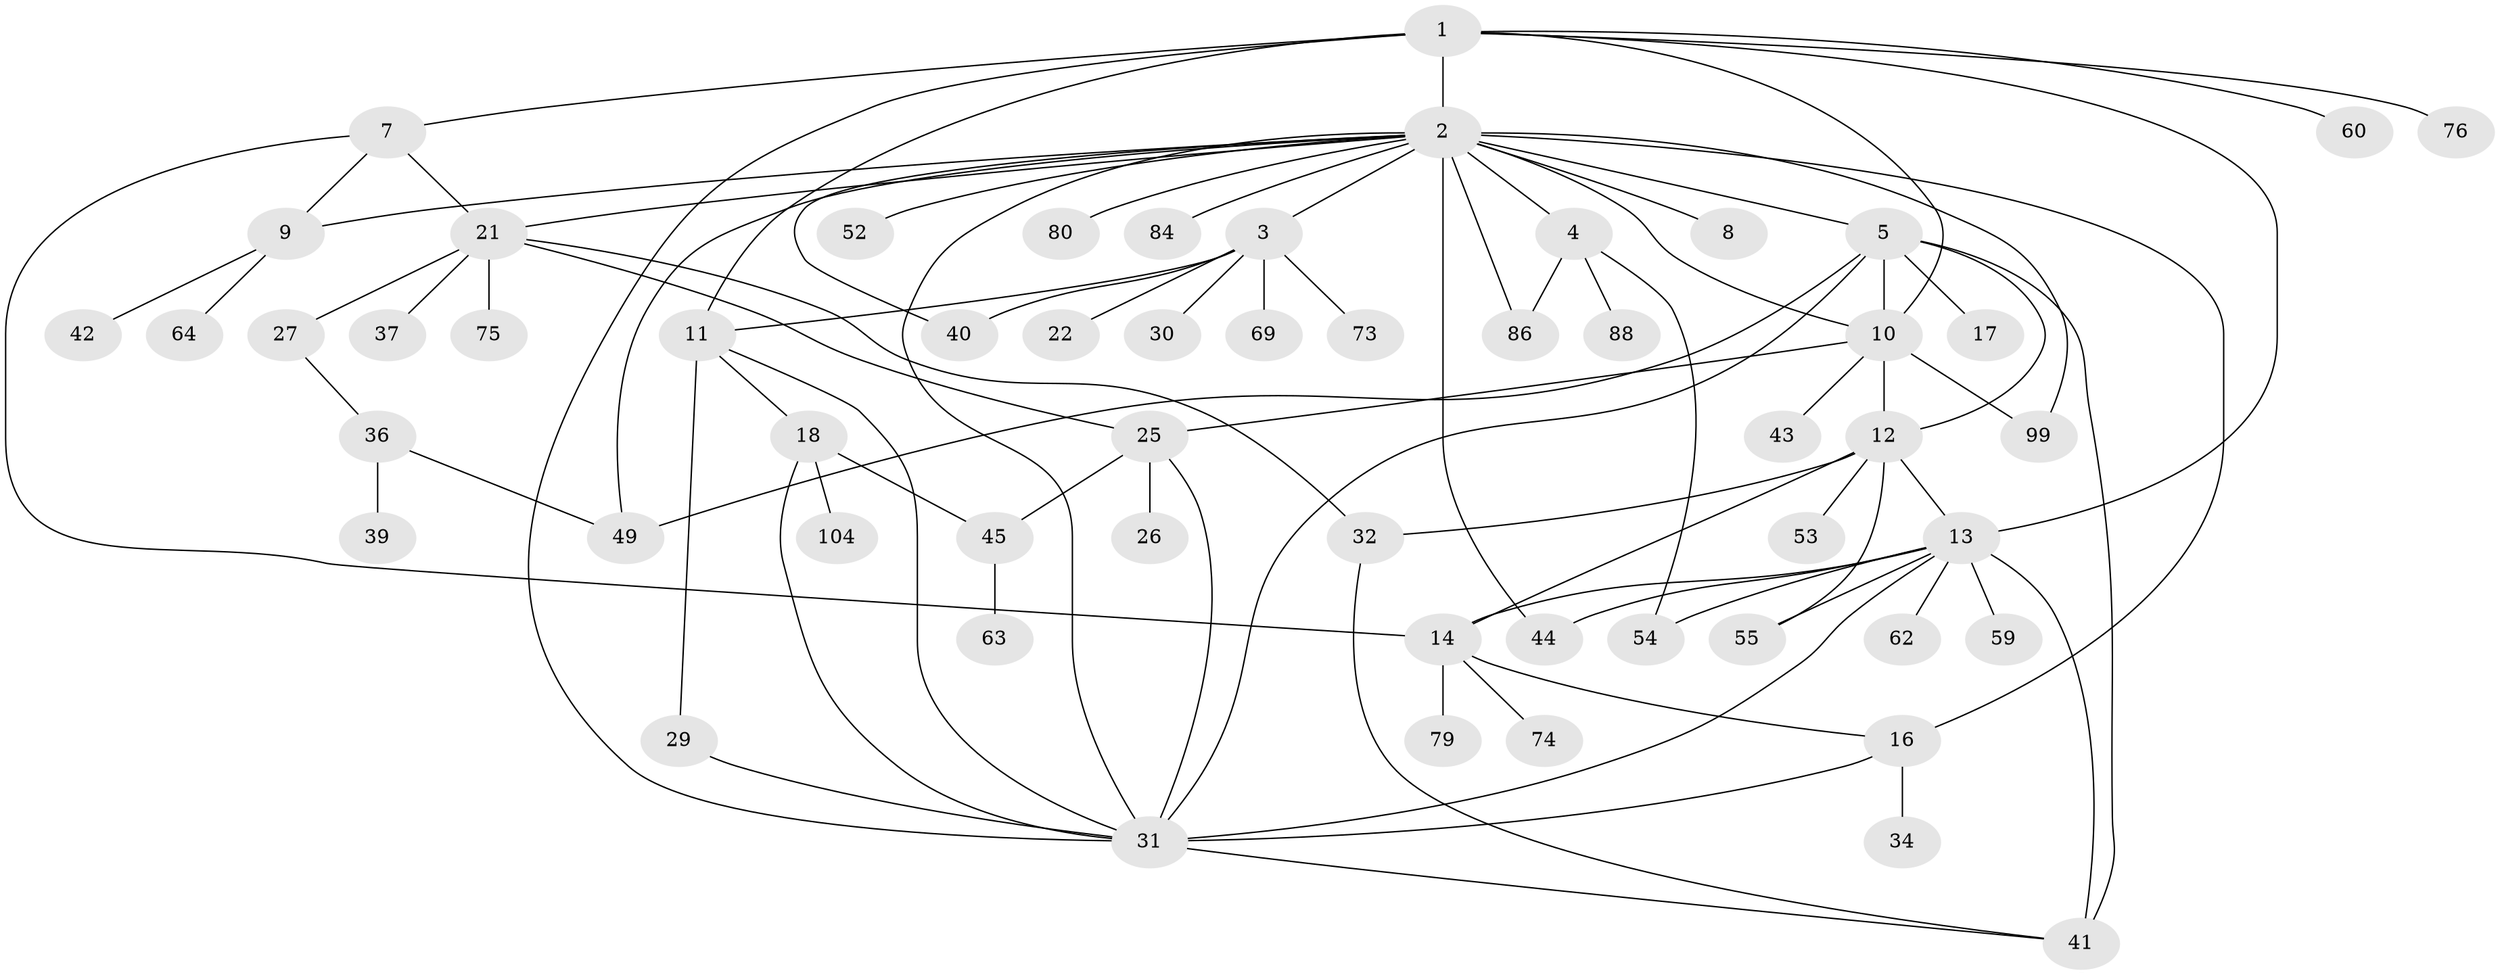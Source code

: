 // original degree distribution, {10: 0.008771929824561403, 17: 0.008771929824561403, 8: 0.05263157894736842, 4: 0.043859649122807015, 3: 0.12280701754385964, 1: 0.4649122807017544, 7: 0.02631578947368421, 11: 0.008771929824561403, 5: 0.017543859649122806, 2: 0.21929824561403508, 6: 0.02631578947368421}
// Generated by graph-tools (version 1.1) at 2025/14/03/09/25 04:14:38]
// undirected, 57 vertices, 88 edges
graph export_dot {
graph [start="1"]
  node [color=gray90,style=filled];
  1 [super="+46"];
  2 [super="+65+6"];
  3 [super="+66"];
  4 [super="+33"];
  5 [super="+96+101+83"];
  7;
  8;
  9 [super="+113+103+100+107"];
  10 [super="+23+20+47+28+108+98"];
  11;
  12;
  13 [super="+15+51+56"];
  14 [super="+19+71+68+89"];
  16 [super="+72"];
  17;
  18 [super="+57+24"];
  21;
  22;
  25 [super="+48+114+87"];
  26;
  27 [super="+94"];
  29;
  30;
  31 [super="+38+35"];
  32 [super="+110"];
  34;
  36;
  37;
  39;
  40 [super="+50"];
  41 [super="+90+105"];
  42;
  43;
  44 [super="+112"];
  45 [super="+102"];
  49;
  52;
  53;
  54;
  55 [super="+78"];
  59;
  60;
  62;
  63;
  64 [super="+91+82"];
  69;
  73;
  74;
  75;
  76;
  79 [super="+92"];
  80 [super="+81"];
  84;
  86;
  88;
  99;
  104 [super="+106"];
  1 -- 2 [weight=2];
  1 -- 7;
  1 -- 10;
  1 -- 11;
  1 -- 13;
  1 -- 60;
  1 -- 76;
  1 -- 31;
  2 -- 3;
  2 -- 4;
  2 -- 5;
  2 -- 8;
  2 -- 9;
  2 -- 10;
  2 -- 16;
  2 -- 21;
  2 -- 40;
  2 -- 44 [weight=2];
  2 -- 52;
  2 -- 84;
  2 -- 86;
  2 -- 99;
  2 -- 80;
  2 -- 49;
  2 -- 31;
  3 -- 11;
  3 -- 22;
  3 -- 30;
  3 -- 69;
  3 -- 73;
  3 -- 40;
  4 -- 54;
  4 -- 88;
  4 -- 86;
  5 -- 10;
  5 -- 12;
  5 -- 17;
  5 -- 41;
  5 -- 49;
  5 -- 31;
  7 -- 14;
  7 -- 21;
  7 -- 9;
  9 -- 42;
  9 -- 64;
  10 -- 25;
  10 -- 99;
  10 -- 43;
  10 -- 12;
  11 -- 18;
  11 -- 29;
  11 -- 31;
  12 -- 14;
  12 -- 32;
  12 -- 53;
  12 -- 55;
  12 -- 13;
  13 -- 62;
  13 -- 59;
  13 -- 41 [weight=2];
  13 -- 44;
  13 -- 14;
  13 -- 54;
  13 -- 55;
  13 -- 31;
  14 -- 79;
  14 -- 16;
  14 -- 74;
  16 -- 34;
  16 -- 31;
  18 -- 45;
  18 -- 104;
  18 -- 31;
  21 -- 25;
  21 -- 27;
  21 -- 32;
  21 -- 37;
  21 -- 75;
  25 -- 26;
  25 -- 45;
  25 -- 31;
  27 -- 36;
  29 -- 31;
  31 -- 41;
  32 -- 41;
  36 -- 39;
  36 -- 49;
  45 -- 63;
}
